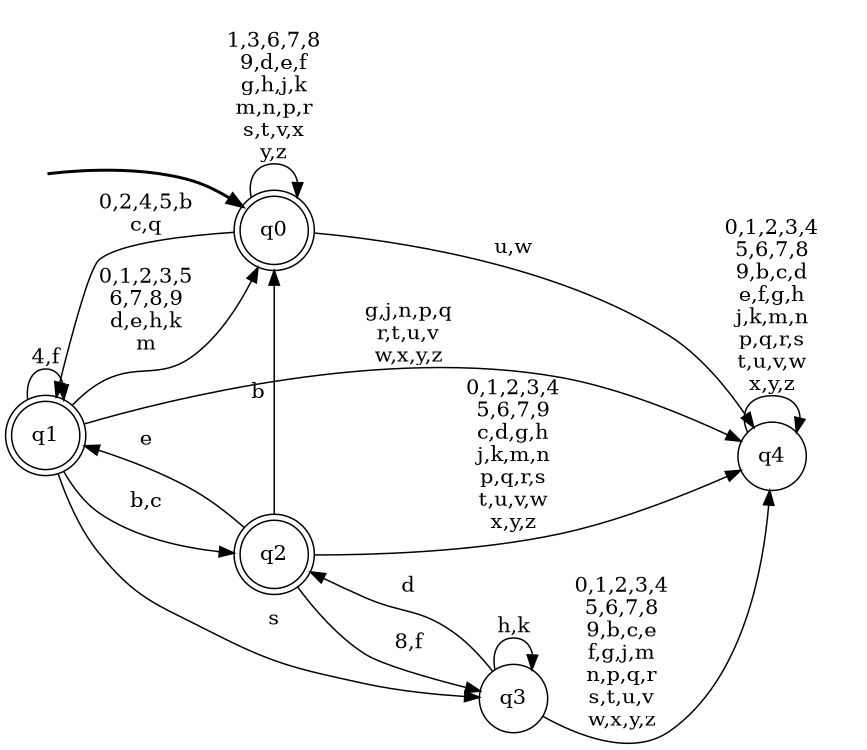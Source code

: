 digraph BlueStar {
__start0 [style = invis, shape = none, label = "", width = 0, height = 0];

rankdir=LR;
size="8,5";

s0 [style="rounded,filled", color="black", fillcolor="white" shape="doublecircle", label="q0"];
s1 [style="rounded,filled", color="black", fillcolor="white" shape="doublecircle", label="q1"];
s2 [style="rounded,filled", color="black", fillcolor="white" shape="doublecircle", label="q2"];
s3 [style="filled", color="black", fillcolor="white" shape="circle", label="q3"];
s4 [style="filled", color="black", fillcolor="white" shape="circle", label="q4"];
subgraph cluster_main { 
	graph [pad=".75", ranksep="0.15", nodesep="0.15"];
	 style=invis; 
	__start0 -> s0 [penwidth=2];
}
s0 -> s0 [label="1,3,6,7,8\n9,d,e,f\ng,h,j,k\nm,n,p,r\ns,t,v,x\ny,z"];
s0 -> s1 [label="0,2,4,5,b\nc,q"];
s0 -> s4 [label="u,w"];
s1 -> s0 [label="0,1,2,3,5\n6,7,8,9\nd,e,h,k\nm"];
s1 -> s1 [label="4,f"];
s1 -> s2 [label="b,c"];
s1 -> s3 [label="s"];
s1 -> s4 [label="g,j,n,p,q\nr,t,u,v\nw,x,y,z"];
s2 -> s0 [label="b"];
s2 -> s1 [label="e"];
s2 -> s3 [label="8,f"];
s2 -> s4 [label="0,1,2,3,4\n5,6,7,9\nc,d,g,h\nj,k,m,n\np,q,r,s\nt,u,v,w\nx,y,z"];
s3 -> s2 [label="d"];
s3 -> s3 [label="h,k"];
s3 -> s4 [label="0,1,2,3,4\n5,6,7,8\n9,b,c,e\nf,g,j,m\nn,p,q,r\ns,t,u,v\nw,x,y,z"];
s4 -> s4 [label="0,1,2,3,4\n5,6,7,8\n9,b,c,d\ne,f,g,h\nj,k,m,n\np,q,r,s\nt,u,v,w\nx,y,z"];

}